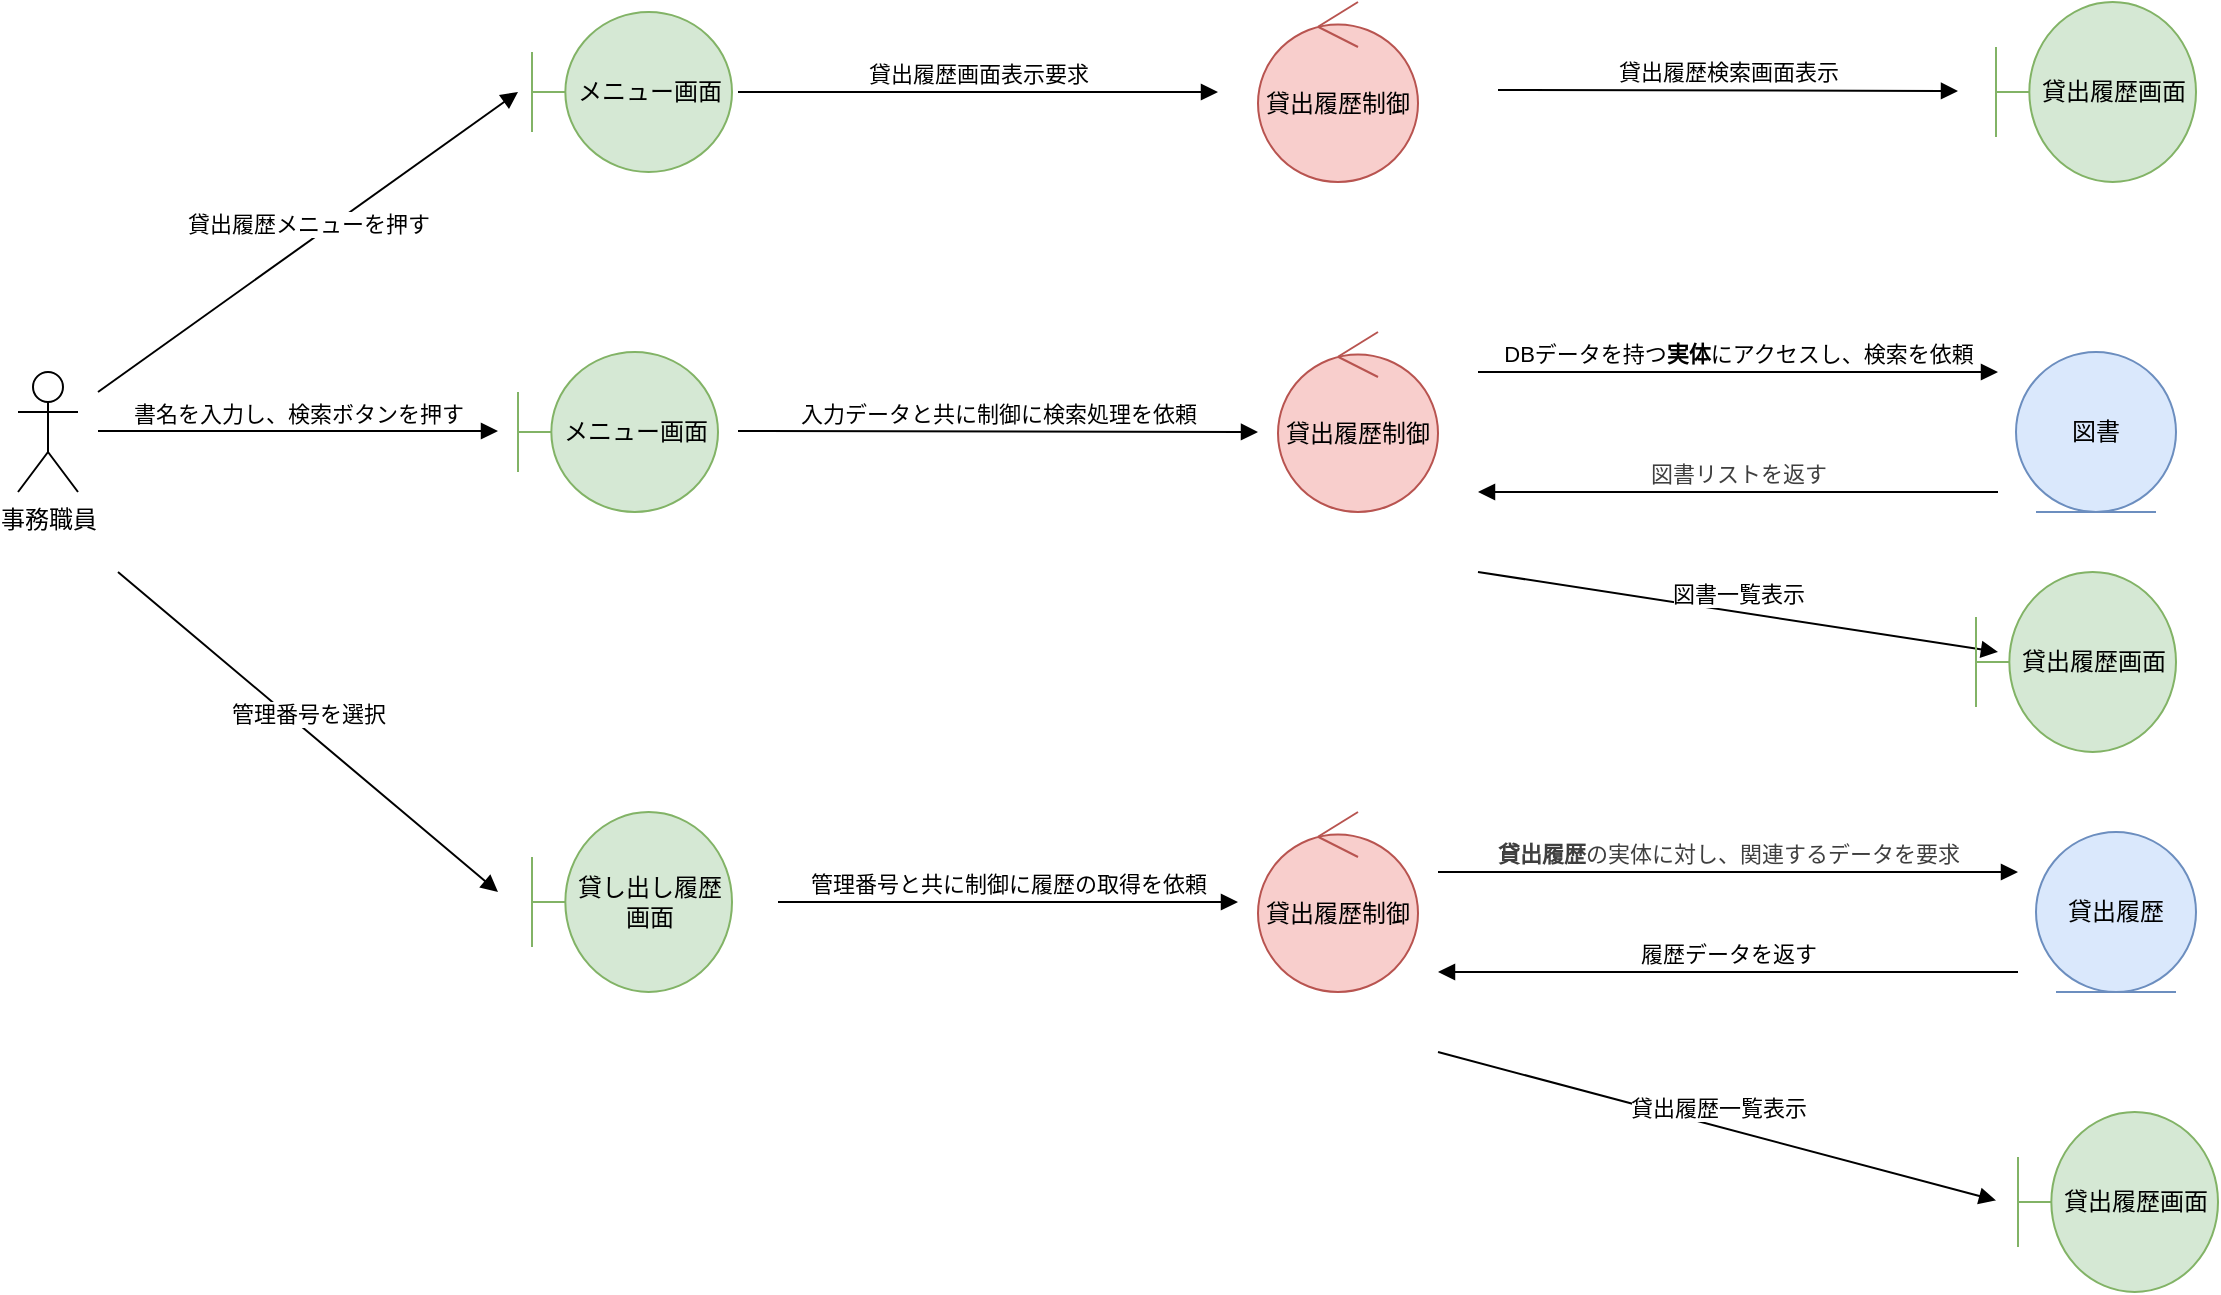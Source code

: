 <mxfile>
    <diagram id="Lk7X-A6lcGk3CMWkIHnM" name="ページ1">
        <mxGraphModel dx="1849" dy="736" grid="1" gridSize="10" guides="1" tooltips="1" connect="1" arrows="1" fold="1" page="1" pageScale="1" pageWidth="827" pageHeight="1169" math="0" shadow="0">
            <root>
                <mxCell id="0"/>
                <mxCell id="1" parent="0"/>
                <mxCell id="2" value="事務職員" style="shape=umlActor;verticalLabelPosition=bottom;verticalAlign=top;html=1;" vertex="1" parent="1">
                    <mxGeometry x="-770" y="300" width="30" height="60" as="geometry"/>
                </mxCell>
                <mxCell id="3" value="メニュー画面" style="shape=umlBoundary;whiteSpace=wrap;html=1;fillColor=#D5E8D4;strokeColor=#82b366;" vertex="1" parent="1">
                    <mxGeometry x="-513" y="120" width="100" height="80" as="geometry"/>
                </mxCell>
                <mxCell id="4" value="貸出履歴画面" style="shape=umlBoundary;whiteSpace=wrap;html=1;fillColor=#d5e8d4;strokeColor=#82b366;" vertex="1" parent="1">
                    <mxGeometry x="219" y="115" width="100" height="90" as="geometry"/>
                </mxCell>
                <mxCell id="5" value="貸出履歴制御" style="ellipse;shape=umlControl;whiteSpace=wrap;html=1;fillColor=#f8cecc;strokeColor=#b85450;" vertex="1" parent="1">
                    <mxGeometry x="-150" y="115" width="80" height="90" as="geometry"/>
                </mxCell>
                <mxCell id="6" value="図書" style="ellipse;shape=umlEntity;whiteSpace=wrap;html=1;fillColor=#dae8fc;strokeColor=#6c8ebf;" vertex="1" parent="1">
                    <mxGeometry x="229" y="290" width="80" height="80" as="geometry"/>
                </mxCell>
                <mxCell id="12" value="貸出履歴メニューを押す" style="html=1;verticalAlign=bottom;endArrow=block;curved=0;rounded=0;" edge="1" parent="1">
                    <mxGeometry width="80" relative="1" as="geometry">
                        <mxPoint x="-730" y="310" as="sourcePoint"/>
                        <mxPoint x="-520" y="160" as="targetPoint"/>
                    </mxGeometry>
                </mxCell>
                <mxCell id="14" value="貸出履歴画面表示要求" style="html=1;verticalAlign=bottom;endArrow=block;curved=0;rounded=0;" edge="1" parent="1">
                    <mxGeometry width="80" relative="1" as="geometry">
                        <mxPoint x="-410" y="160" as="sourcePoint"/>
                        <mxPoint x="-170" y="160" as="targetPoint"/>
                    </mxGeometry>
                </mxCell>
                <mxCell id="15" value="貸出履歴検索画面表示" style="html=1;verticalAlign=bottom;endArrow=block;curved=0;rounded=0;" edge="1" parent="1">
                    <mxGeometry width="80" relative="1" as="geometry">
                        <mxPoint x="-30" y="159" as="sourcePoint"/>
                        <mxPoint x="200" y="159.5" as="targetPoint"/>
                    </mxGeometry>
                </mxCell>
                <mxCell id="19" value="メニュー画面" style="shape=umlBoundary;whiteSpace=wrap;html=1;fillColor=#d5e8d4;strokeColor=#82b366;" vertex="1" parent="1">
                    <mxGeometry x="-520" y="290" width="100" height="80" as="geometry"/>
                </mxCell>
                <mxCell id="20" value="書名を入力し、検索ボタンを押す" style="html=1;verticalAlign=bottom;endArrow=block;curved=0;rounded=0;" edge="1" parent="1">
                    <mxGeometry width="80" relative="1" as="geometry">
                        <mxPoint x="-730" y="329.5" as="sourcePoint"/>
                        <mxPoint x="-530" y="329.5" as="targetPoint"/>
                    </mxGeometry>
                </mxCell>
                <mxCell id="21" value="貸出履歴制御" style="ellipse;shape=umlControl;whiteSpace=wrap;html=1;fillColor=#f8cecc;strokeColor=#b85450;" vertex="1" parent="1">
                    <mxGeometry x="-140" y="280" width="80" height="90" as="geometry"/>
                </mxCell>
                <mxCell id="22" value="入力データと共に制御に検索処理を依頼" style="html=1;verticalAlign=bottom;endArrow=block;curved=0;rounded=0;" edge="1" parent="1">
                    <mxGeometry width="80" relative="1" as="geometry">
                        <mxPoint x="-410" y="329.5" as="sourcePoint"/>
                        <mxPoint x="-150" y="330" as="targetPoint"/>
                    </mxGeometry>
                </mxCell>
                <mxCell id="23" value="DBデータを持つ&lt;b&gt;実体&lt;/b&gt;にアクセスし、検索を依頼" style="html=1;verticalAlign=bottom;endArrow=block;curved=0;rounded=0;" edge="1" parent="1">
                    <mxGeometry width="80" relative="1" as="geometry">
                        <mxPoint x="-40" y="300" as="sourcePoint"/>
                        <mxPoint x="220" y="300" as="targetPoint"/>
                    </mxGeometry>
                </mxCell>
                <mxCell id="24" value="&lt;span style=&quot;color: rgb(63, 63, 63); background-color: light-dark(#ffffff, var(--ge-dark-color, #121212));&quot;&gt;図書リストを返す&lt;/span&gt;" style="html=1;verticalAlign=bottom;endArrow=block;curved=0;rounded=0;" edge="1" parent="1">
                    <mxGeometry width="80" relative="1" as="geometry">
                        <mxPoint x="220" y="360" as="sourcePoint"/>
                        <mxPoint x="-40" y="360" as="targetPoint"/>
                    </mxGeometry>
                </mxCell>
                <mxCell id="25" value="図書一覧表示" style="html=1;verticalAlign=bottom;endArrow=block;curved=0;rounded=0;" edge="1" parent="1">
                    <mxGeometry width="80" relative="1" as="geometry">
                        <mxPoint x="-40" y="400" as="sourcePoint"/>
                        <mxPoint x="220" y="440" as="targetPoint"/>
                    </mxGeometry>
                </mxCell>
                <mxCell id="26" value="貸し出し履歴画面" style="shape=umlBoundary;whiteSpace=wrap;html=1;fillColor=#d5e8d4;strokeColor=#82b366;" vertex="1" parent="1">
                    <mxGeometry x="-513" y="520" width="100" height="90" as="geometry"/>
                </mxCell>
                <mxCell id="27" value="管理番号を選択" style="html=1;verticalAlign=bottom;endArrow=block;curved=0;rounded=0;" edge="1" parent="1">
                    <mxGeometry width="80" relative="1" as="geometry">
                        <mxPoint x="-720" y="400" as="sourcePoint"/>
                        <mxPoint x="-530" y="560" as="targetPoint"/>
                    </mxGeometry>
                </mxCell>
                <mxCell id="28" value="貸出履歴制御" style="ellipse;shape=umlControl;whiteSpace=wrap;html=1;fillColor=#f8cecc;strokeColor=#b85450;" vertex="1" parent="1">
                    <mxGeometry x="-150" y="520" width="80" height="90" as="geometry"/>
                </mxCell>
                <mxCell id="29" value="管理番号と共に制御に履歴の取得を依頼" style="html=1;verticalAlign=bottom;endArrow=block;curved=0;rounded=0;" edge="1" parent="1">
                    <mxGeometry x="0.002" width="80" relative="1" as="geometry">
                        <mxPoint x="-390" y="565" as="sourcePoint"/>
                        <mxPoint x="-160" y="565" as="targetPoint"/>
                        <mxPoint as="offset"/>
                    </mxGeometry>
                </mxCell>
                <mxCell id="30" value="貸出履歴" style="ellipse;shape=umlEntity;whiteSpace=wrap;html=1;fillColor=#dae8fc;strokeColor=#6c8ebf;" vertex="1" parent="1">
                    <mxGeometry x="239" y="530" width="80" height="80" as="geometry"/>
                </mxCell>
                <mxCell id="31" value="&lt;span style=&quot;color: rgb(63, 63, 63); background-color: light-dark(#ffffff, var(--ge-dark-color, #121212));&quot;&gt;&lt;b&gt;貸出履歴&lt;/b&gt;の実体に対し、関連するデータを要求&lt;/span&gt;" style="html=1;verticalAlign=bottom;endArrow=block;curved=0;rounded=0;" edge="1" parent="1">
                    <mxGeometry width="80" relative="1" as="geometry">
                        <mxPoint x="-60" y="550" as="sourcePoint"/>
                        <mxPoint x="230" y="550" as="targetPoint"/>
                    </mxGeometry>
                </mxCell>
                <mxCell id="32" value="履歴データを返す" style="html=1;verticalAlign=bottom;endArrow=block;curved=0;rounded=0;" edge="1" parent="1">
                    <mxGeometry width="80" relative="1" as="geometry">
                        <mxPoint x="230" y="600" as="sourcePoint"/>
                        <mxPoint x="-60" y="600" as="targetPoint"/>
                    </mxGeometry>
                </mxCell>
                <mxCell id="33" value="貸出履歴一覧表示" style="html=1;verticalAlign=bottom;endArrow=block;curved=0;rounded=0;" edge="1" parent="1">
                    <mxGeometry width="80" relative="1" as="geometry">
                        <mxPoint x="-60" y="640" as="sourcePoint"/>
                        <mxPoint x="219" y="714.23" as="targetPoint"/>
                    </mxGeometry>
                </mxCell>
                <mxCell id="34" value="貸出履歴画面" style="shape=umlBoundary;whiteSpace=wrap;html=1;fillColor=#d5e8d4;strokeColor=#82b366;" vertex="1" parent="1">
                    <mxGeometry x="209" y="400" width="100" height="90" as="geometry"/>
                </mxCell>
                <mxCell id="35" value="貸出履歴画面" style="shape=umlBoundary;whiteSpace=wrap;html=1;fillColor=#d5e8d4;strokeColor=#82b366;" vertex="1" parent="1">
                    <mxGeometry x="230" y="670" width="100" height="90" as="geometry"/>
                </mxCell>
            </root>
        </mxGraphModel>
    </diagram>
</mxfile>